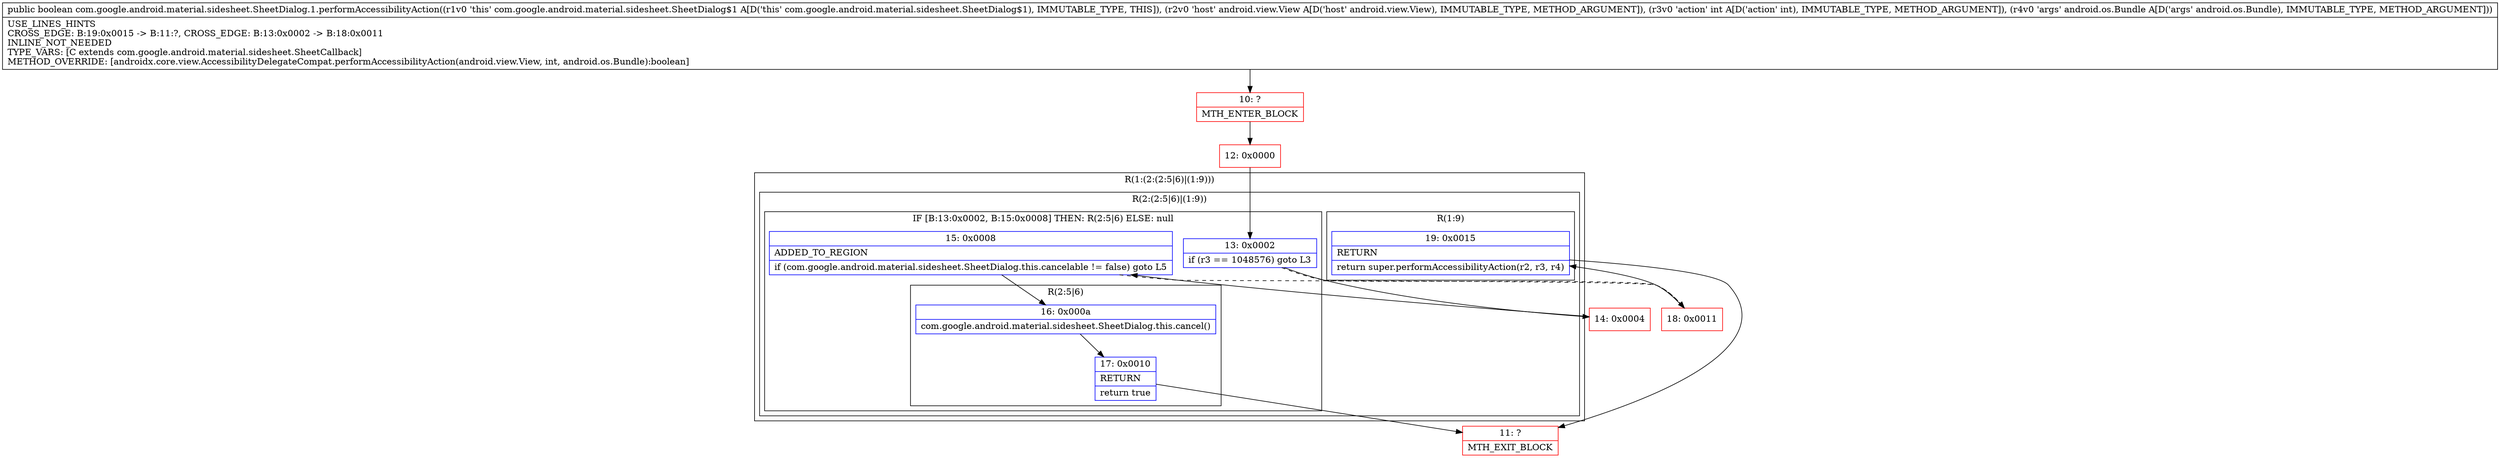 digraph "CFG forcom.google.android.material.sidesheet.SheetDialog.1.performAccessibilityAction(Landroid\/view\/View;ILandroid\/os\/Bundle;)Z" {
subgraph cluster_Region_1282170189 {
label = "R(1:(2:(2:5|6)|(1:9)))";
node [shape=record,color=blue];
subgraph cluster_Region_802237142 {
label = "R(2:(2:5|6)|(1:9))";
node [shape=record,color=blue];
subgraph cluster_IfRegion_1863641724 {
label = "IF [B:13:0x0002, B:15:0x0008] THEN: R(2:5|6) ELSE: null";
node [shape=record,color=blue];
Node_13 [shape=record,label="{13\:\ 0x0002|if (r3 == 1048576) goto L3\l}"];
Node_15 [shape=record,label="{15\:\ 0x0008|ADDED_TO_REGION\l|if (com.google.android.material.sidesheet.SheetDialog.this.cancelable != false) goto L5\l}"];
subgraph cluster_Region_1939272026 {
label = "R(2:5|6)";
node [shape=record,color=blue];
Node_16 [shape=record,label="{16\:\ 0x000a|com.google.android.material.sidesheet.SheetDialog.this.cancel()\l}"];
Node_17 [shape=record,label="{17\:\ 0x0010|RETURN\l|return true\l}"];
}
}
subgraph cluster_Region_1572756560 {
label = "R(1:9)";
node [shape=record,color=blue];
Node_19 [shape=record,label="{19\:\ 0x0015|RETURN\l|return super.performAccessibilityAction(r2, r3, r4)\l}"];
}
}
}
Node_10 [shape=record,color=red,label="{10\:\ ?|MTH_ENTER_BLOCK\l}"];
Node_12 [shape=record,color=red,label="{12\:\ 0x0000}"];
Node_14 [shape=record,color=red,label="{14\:\ 0x0004}"];
Node_11 [shape=record,color=red,label="{11\:\ ?|MTH_EXIT_BLOCK\l}"];
Node_18 [shape=record,color=red,label="{18\:\ 0x0011}"];
MethodNode[shape=record,label="{public boolean com.google.android.material.sidesheet.SheetDialog.1.performAccessibilityAction((r1v0 'this' com.google.android.material.sidesheet.SheetDialog$1 A[D('this' com.google.android.material.sidesheet.SheetDialog$1), IMMUTABLE_TYPE, THIS]), (r2v0 'host' android.view.View A[D('host' android.view.View), IMMUTABLE_TYPE, METHOD_ARGUMENT]), (r3v0 'action' int A[D('action' int), IMMUTABLE_TYPE, METHOD_ARGUMENT]), (r4v0 'args' android.os.Bundle A[D('args' android.os.Bundle), IMMUTABLE_TYPE, METHOD_ARGUMENT]))  | USE_LINES_HINTS\lCROSS_EDGE: B:19:0x0015 \-\> B:11:?, CROSS_EDGE: B:13:0x0002 \-\> B:18:0x0011\lINLINE_NOT_NEEDED\lTYPE_VARS: [C extends com.google.android.material.sidesheet.SheetCallback]\lMETHOD_OVERRIDE: [androidx.core.view.AccessibilityDelegateCompat.performAccessibilityAction(android.view.View, int, android.os.Bundle):boolean]\l}"];
MethodNode -> Node_10;Node_13 -> Node_14;
Node_13 -> Node_18[style=dashed];
Node_15 -> Node_16;
Node_15 -> Node_18[style=dashed];
Node_16 -> Node_17;
Node_17 -> Node_11;
Node_19 -> Node_11;
Node_10 -> Node_12;
Node_12 -> Node_13;
Node_14 -> Node_15;
Node_18 -> Node_19;
}

